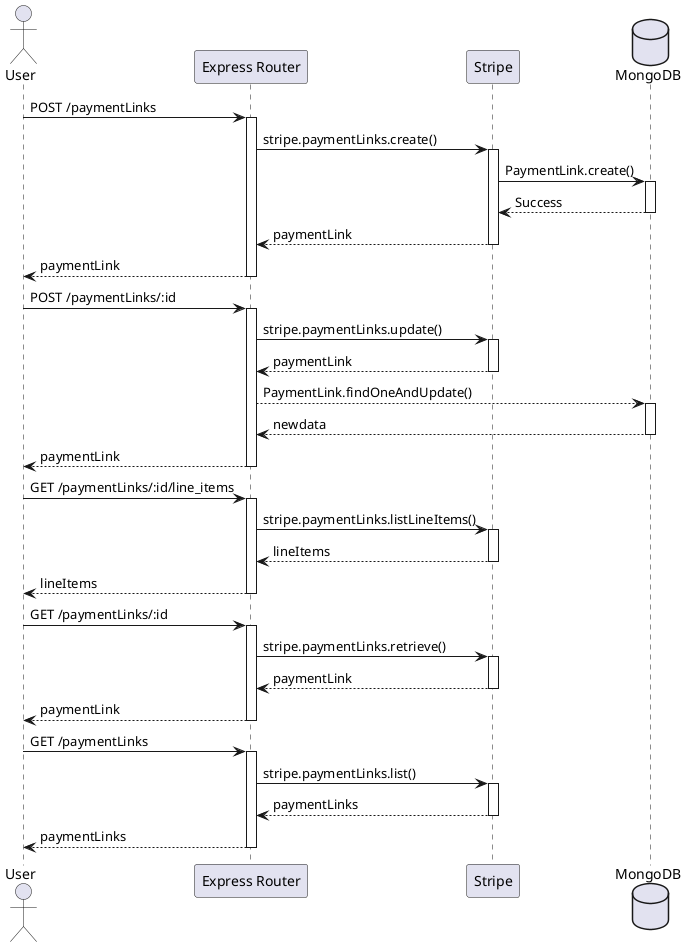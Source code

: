 @startuml

actor User
participant "Express Router" as Router
participant Stripe
database MongoDB

User -> Router: POST /paymentLinks
activate Router
Router -> Stripe: stripe.paymentLinks.create()
activate Stripe
Stripe -> MongoDB: PaymentLink.create()
activate MongoDB
MongoDB --> Stripe: Success
deactivate MongoDB
Stripe --> Router: paymentLink
deactivate Stripe
Router --> User: paymentLink
deactivate Router

User -> Router: POST /paymentLinks/:id
activate Router
Router -> Stripe: stripe.paymentLinks.update()
activate Stripe
Stripe --> Router: paymentLink
deactivate Stripe
Router --> MongoDB: PaymentLink.findOneAndUpdate()
activate MongoDB
MongoDB --> Router: newdata
deactivate MongoDB
Router --> User: paymentLink
deactivate Router

User -> Router: GET /paymentLinks/:id/line_items
activate Router
Router -> Stripe: stripe.paymentLinks.listLineItems()
activate Stripe
Stripe --> Router: lineItems
deactivate Stripe
Router --> User: lineItems
deactivate Router

User -> Router: GET /paymentLinks/:id
activate Router
Router -> Stripe: stripe.paymentLinks.retrieve()
activate Stripe
Stripe --> Router: paymentLink
deactivate Stripe
Router --> User: paymentLink
deactivate Router

User -> Router: GET /paymentLinks
activate Router
Router -> Stripe: stripe.paymentLinks.list()
activate Stripe
Stripe --> Router: paymentLinks
deactivate Stripe
Router --> User: paymentLinks
deactivate Router

@enduml
